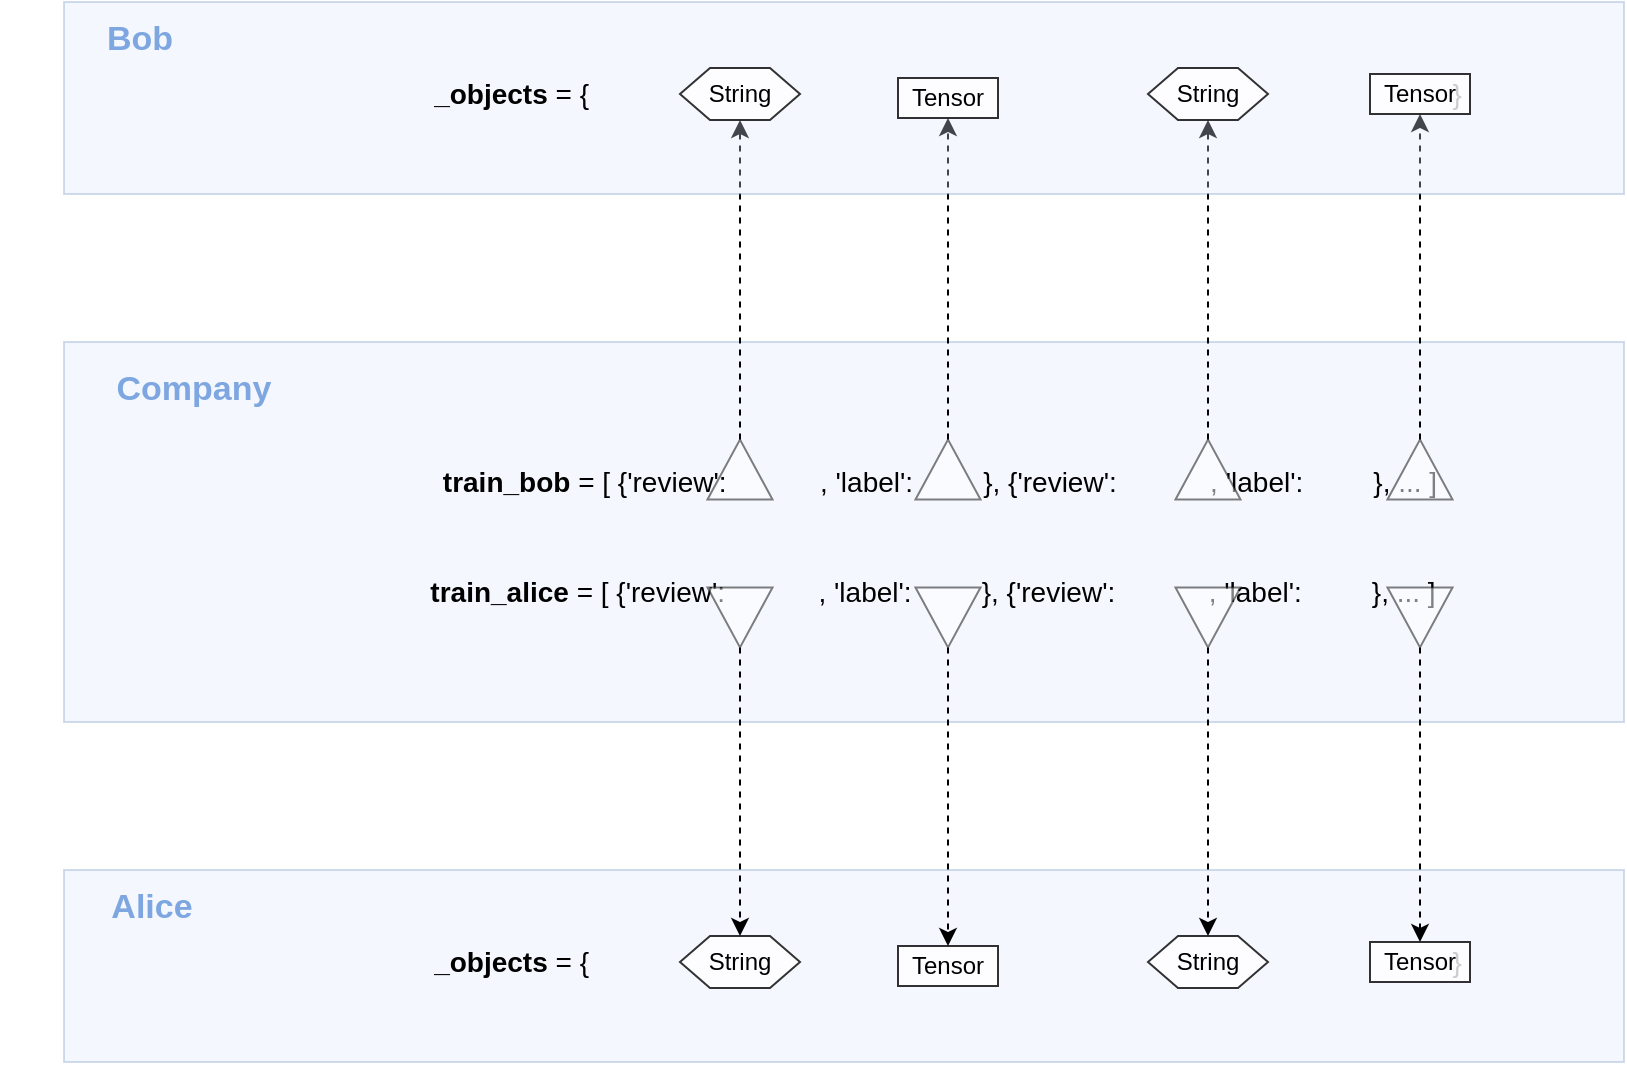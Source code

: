 <mxfile version="12.9.6" type="device"><diagram id="I4UGLH3Y9fjI7Jb8MFnZ" name="Page-1"><mxGraphModel dx="1418" dy="1863" grid="1" gridSize="10" guides="1" tooltips="1" connect="1" arrows="1" fold="1" page="1" pageScale="1" pageWidth="850" pageHeight="1100" math="0" shadow="0"><root><mxCell id="0"/><mxCell id="1" parent="0"/><mxCell id="G3fQJcWq_AhpTQ81fzsq-23" value="" style="rounded=0;whiteSpace=wrap;html=1;fillColor=#dae8fc;strokeColor=#6c8ebf;opacity=30;" parent="1" vertex="1"><mxGeometry x="220" y="30" width="780" height="190" as="geometry"/></mxCell><mxCell id="N_xaSNl7M8KycSNQjmvl-16" value="" style="rounded=0;whiteSpace=wrap;html=1;fillColor=#dae8fc;strokeColor=#6c8ebf;opacity=30;" vertex="1" parent="1"><mxGeometry x="220" y="294" width="780" height="96" as="geometry"/></mxCell><mxCell id="N_xaSNl7M8KycSNQjmvl-23" value="&lt;font style=&quot;font-size: 14px&quot;&gt;&lt;b&gt;_objects &lt;/b&gt;= {&amp;nbsp; &amp;nbsp; &amp;nbsp; &amp;nbsp; &amp;nbsp; &amp;nbsp; &amp;nbsp; &amp;nbsp; &amp;nbsp; &amp;nbsp; &amp;nbsp; &amp;nbsp; &amp;nbsp; &amp;nbsp; &amp;nbsp; &amp;nbsp; &amp;nbsp; &amp;nbsp; &amp;nbsp; &amp;nbsp; &amp;nbsp; &amp;nbsp; &amp;nbsp; &amp;nbsp; &amp;nbsp; &amp;nbsp; &amp;nbsp; &amp;nbsp; &amp;nbsp; &amp;nbsp; &amp;nbsp; &amp;nbsp; &amp;nbsp; &amp;nbsp; &amp;nbsp; &amp;nbsp; &amp;nbsp; &amp;nbsp; &amp;nbsp; &amp;nbsp; &amp;nbsp; &amp;nbsp; &amp;nbsp; &amp;nbsp; &amp;nbsp; &amp;nbsp; &amp;nbsp; &amp;nbsp; &amp;nbsp; &amp;nbsp; &amp;nbsp; &amp;nbsp; &amp;nbsp; &amp;nbsp; &amp;nbsp; &amp;nbsp;}&lt;/font&gt;" style="text;html=1;strokeColor=none;fillColor=none;align=center;verticalAlign=middle;whiteSpace=wrap;rounded=0;" vertex="1" parent="1"><mxGeometry x="342" y="330" width="640" height="20" as="geometry"/></mxCell><mxCell id="G3fQJcWq_AhpTQ81fzsq-24" value="&lt;font color=&quot;#7ea6e0&quot; size=&quot;1&quot;&gt;&lt;b style=&quot;font-size: 17px&quot;&gt;Company&lt;/b&gt;&lt;/font&gt;" style="text;html=1;strokeColor=none;fillColor=none;align=center;verticalAlign=middle;whiteSpace=wrap;rounded=0;opacity=30;" parent="1" vertex="1"><mxGeometry x="215" y="44" width="140" height="20" as="geometry"/></mxCell><mxCell id="N_xaSNl7M8KycSNQjmvl-38" style="edgeStyle=orthogonalEdgeStyle;rounded=0;orthogonalLoop=1;jettySize=auto;html=1;exitX=1;exitY=0.5;exitDx=0;exitDy=0;entryX=0.5;entryY=1;entryDx=0;entryDy=0;dashed=1;" edge="1" parent="1" source="G3fQJcWq_AhpTQ81fzsq-48" target="N_xaSNl7M8KycSNQjmvl-31"><mxGeometry relative="1" as="geometry"/></mxCell><mxCell id="G3fQJcWq_AhpTQ81fzsq-48" value="" style="triangle;whiteSpace=wrap;html=1;opacity=50;rotation=-90;" parent="1" vertex="1"><mxGeometry x="543" y="77.5" width="30" height="32.5" as="geometry"/></mxCell><mxCell id="G3fQJcWq_AhpTQ81fzsq-68" style="edgeStyle=none;rounded=0;orthogonalLoop=1;jettySize=auto;html=1;exitX=0.5;exitY=1;exitDx=0;exitDy=0;" parent="1" source="G3fQJcWq_AhpTQ81fzsq-62" edge="1"><mxGeometry relative="1" as="geometry"><mxPoint x="570" y="620" as="targetPoint"/></mxGeometry></mxCell><mxCell id="N_xaSNl7M8KycSNQjmvl-3" value="&lt;font style=&quot;font-size: 14px&quot;&gt;&lt;b&gt;train_bob&lt;/b&gt; = [ {'review':&amp;nbsp; &amp;nbsp; &amp;nbsp; &amp;nbsp; &amp;nbsp; &amp;nbsp; , 'label':&amp;nbsp; &amp;nbsp; &amp;nbsp; &amp;nbsp; &amp;nbsp;}, {'review':&amp;nbsp; &amp;nbsp; &amp;nbsp; &amp;nbsp; &amp;nbsp; &amp;nbsp; , 'label':&amp;nbsp; &amp;nbsp; &amp;nbsp; &amp;nbsp; &amp;nbsp;}, ... ]&lt;/font&gt;" style="text;html=1;strokeColor=none;fillColor=none;align=center;verticalAlign=middle;whiteSpace=wrap;rounded=0;" vertex="1" parent="1"><mxGeometry x="358" y="90" width="600" height="20" as="geometry"/></mxCell><mxCell id="N_xaSNl7M8KycSNQjmvl-37" style="edgeStyle=orthogonalEdgeStyle;rounded=0;orthogonalLoop=1;jettySize=auto;html=1;exitX=1;exitY=0.5;exitDx=0;exitDy=0;entryX=0.5;entryY=1;entryDx=0;entryDy=0;dashed=1;" edge="1" parent="1" source="N_xaSNl7M8KycSNQjmvl-5" target="N_xaSNl7M8KycSNQjmvl-32"><mxGeometry relative="1" as="geometry"/></mxCell><mxCell id="N_xaSNl7M8KycSNQjmvl-5" value="" style="triangle;whiteSpace=wrap;html=1;opacity=50;rotation=-90;" vertex="1" parent="1"><mxGeometry x="647" y="77.5" width="30" height="32.5" as="geometry"/></mxCell><mxCell id="N_xaSNl7M8KycSNQjmvl-36" style="edgeStyle=orthogonalEdgeStyle;rounded=0;orthogonalLoop=1;jettySize=auto;html=1;exitX=1;exitY=0.5;exitDx=0;exitDy=0;dashed=1;" edge="1" parent="1" source="N_xaSNl7M8KycSNQjmvl-6" target="N_xaSNl7M8KycSNQjmvl-33"><mxGeometry relative="1" as="geometry"/></mxCell><mxCell id="N_xaSNl7M8KycSNQjmvl-6" value="" style="triangle;whiteSpace=wrap;html=1;opacity=50;rotation=-90;" vertex="1" parent="1"><mxGeometry x="777" y="77.5" width="30" height="32.5" as="geometry"/></mxCell><mxCell id="N_xaSNl7M8KycSNQjmvl-35" style="edgeStyle=orthogonalEdgeStyle;rounded=0;orthogonalLoop=1;jettySize=auto;html=1;exitX=1;exitY=0.5;exitDx=0;exitDy=0;dashed=1;" edge="1" parent="1" source="N_xaSNl7M8KycSNQjmvl-7" target="N_xaSNl7M8KycSNQjmvl-34"><mxGeometry relative="1" as="geometry"/></mxCell><mxCell id="N_xaSNl7M8KycSNQjmvl-8" value="&lt;font style=&quot;font-size: 14px&quot;&gt;&lt;b&gt;train_alice&amp;nbsp;&lt;/b&gt;= [ {'review':&amp;nbsp; &amp;nbsp; &amp;nbsp; &amp;nbsp; &amp;nbsp; &amp;nbsp; , 'label':&amp;nbsp; &amp;nbsp; &amp;nbsp; &amp;nbsp; &amp;nbsp;}, {'review':&amp;nbsp; &amp;nbsp; &amp;nbsp; &amp;nbsp; &amp;nbsp; &amp;nbsp; , 'label':&amp;nbsp; &amp;nbsp; &amp;nbsp; &amp;nbsp; &amp;nbsp;}, ... ]&lt;/font&gt;" style="text;html=1;strokeColor=none;fillColor=none;align=center;verticalAlign=middle;whiteSpace=wrap;rounded=0;" vertex="1" parent="1"><mxGeometry x="349" y="145" width="611" height="20" as="geometry"/></mxCell><mxCell id="N_xaSNl7M8KycSNQjmvl-25" style="edgeStyle=orthogonalEdgeStyle;rounded=0;orthogonalLoop=1;jettySize=auto;html=1;exitX=1;exitY=0.5;exitDx=0;exitDy=0;entryX=0.5;entryY=0;entryDx=0;entryDy=0;dashed=1;" edge="1" parent="1" source="N_xaSNl7M8KycSNQjmvl-9" target="N_xaSNl7M8KycSNQjmvl-18"><mxGeometry relative="1" as="geometry"/></mxCell><mxCell id="N_xaSNl7M8KycSNQjmvl-9" value="" style="triangle;whiteSpace=wrap;html=1;opacity=50;rotation=90;" vertex="1" parent="1"><mxGeometry x="543" y="151.5" width="30" height="32.5" as="geometry"/></mxCell><mxCell id="N_xaSNl7M8KycSNQjmvl-27" style="edgeStyle=orthogonalEdgeStyle;rounded=0;orthogonalLoop=1;jettySize=auto;html=1;exitX=1;exitY=0.5;exitDx=0;exitDy=0;entryX=0.5;entryY=0;entryDx=0;entryDy=0;dashed=1;" edge="1" parent="1" source="N_xaSNl7M8KycSNQjmvl-13" target="N_xaSNl7M8KycSNQjmvl-22"><mxGeometry relative="1" as="geometry"/></mxCell><mxCell id="N_xaSNl7M8KycSNQjmvl-13" value="" style="triangle;whiteSpace=wrap;html=1;opacity=50;rotation=90;" vertex="1" parent="1"><mxGeometry x="883" y="151.5" width="30" height="32.5" as="geometry"/></mxCell><mxCell id="N_xaSNl7M8KycSNQjmvl-26" style="edgeStyle=orthogonalEdgeStyle;rounded=0;orthogonalLoop=1;jettySize=auto;html=1;exitX=1;exitY=0.5;exitDx=0;exitDy=0;entryX=0.5;entryY=0;entryDx=0;entryDy=0;dashed=1;" edge="1" parent="1" source="N_xaSNl7M8KycSNQjmvl-14" target="N_xaSNl7M8KycSNQjmvl-20"><mxGeometry relative="1" as="geometry"/></mxCell><mxCell id="N_xaSNl7M8KycSNQjmvl-14" value="" style="triangle;whiteSpace=wrap;html=1;opacity=50;rotation=90;" vertex="1" parent="1"><mxGeometry x="777" y="151.5" width="30" height="32.5" as="geometry"/></mxCell><mxCell id="N_xaSNl7M8KycSNQjmvl-24" style="edgeStyle=orthogonalEdgeStyle;rounded=0;orthogonalLoop=1;jettySize=auto;html=1;exitX=1;exitY=0.5;exitDx=0;exitDy=0;entryX=0.5;entryY=0;entryDx=0;entryDy=0;dashed=1;" edge="1" parent="1" source="N_xaSNl7M8KycSNQjmvl-15" target="N_xaSNl7M8KycSNQjmvl-19"><mxGeometry relative="1" as="geometry"/></mxCell><mxCell id="N_xaSNl7M8KycSNQjmvl-15" value="" style="triangle;whiteSpace=wrap;html=1;opacity=50;rotation=90;" vertex="1" parent="1"><mxGeometry x="647" y="151.5" width="30" height="32.5" as="geometry"/></mxCell><mxCell id="N_xaSNl7M8KycSNQjmvl-17" value="&lt;font color=&quot;#7ea6e0&quot; size=&quot;1&quot;&gt;&lt;b style=&quot;font-size: 17px&quot;&gt;Alice&lt;/b&gt;&lt;/font&gt;" style="text;html=1;strokeColor=none;fillColor=none;align=center;verticalAlign=middle;whiteSpace=wrap;rounded=0;opacity=30;" vertex="1" parent="1"><mxGeometry x="194" y="303" width="140" height="20" as="geometry"/></mxCell><mxCell id="N_xaSNl7M8KycSNQjmvl-18" value="String" style="shape=hexagon;perimeter=hexagonPerimeter2;whiteSpace=wrap;html=1;opacity=80;" vertex="1" parent="1"><mxGeometry x="528" y="327" width="60" height="26" as="geometry"/></mxCell><mxCell id="N_xaSNl7M8KycSNQjmvl-19" value="Tensor" style="rounded=0;whiteSpace=wrap;html=1;opacity=80;" vertex="1" parent="1"><mxGeometry x="637" y="332" width="50" height="20" as="geometry"/></mxCell><mxCell id="N_xaSNl7M8KycSNQjmvl-20" value="String" style="shape=hexagon;perimeter=hexagonPerimeter2;whiteSpace=wrap;html=1;opacity=80;" vertex="1" parent="1"><mxGeometry x="762" y="327" width="60" height="26" as="geometry"/></mxCell><mxCell id="N_xaSNl7M8KycSNQjmvl-22" value="Tensor" style="rounded=0;whiteSpace=wrap;html=1;opacity=80;" vertex="1" parent="1"><mxGeometry x="873" y="330" width="50" height="20" as="geometry"/></mxCell><mxCell id="N_xaSNl7M8KycSNQjmvl-28" value="" style="rounded=0;whiteSpace=wrap;html=1;fillColor=#dae8fc;strokeColor=#6c8ebf;opacity=30;" vertex="1" parent="1"><mxGeometry x="220" y="-140" width="780" height="96" as="geometry"/></mxCell><mxCell id="N_xaSNl7M8KycSNQjmvl-29" value="&lt;font style=&quot;font-size: 14px&quot;&gt;&lt;b&gt;_objects &lt;/b&gt;= {&amp;nbsp; &amp;nbsp; &amp;nbsp; &amp;nbsp; &amp;nbsp; &amp;nbsp; &amp;nbsp; &amp;nbsp; &amp;nbsp; &amp;nbsp; &amp;nbsp; &amp;nbsp; &amp;nbsp; &amp;nbsp; &amp;nbsp; &amp;nbsp; &amp;nbsp; &amp;nbsp; &amp;nbsp; &amp;nbsp; &amp;nbsp; &amp;nbsp; &amp;nbsp; &amp;nbsp; &amp;nbsp; &amp;nbsp; &amp;nbsp; &amp;nbsp; &amp;nbsp; &amp;nbsp; &amp;nbsp; &amp;nbsp; &amp;nbsp; &amp;nbsp; &amp;nbsp; &amp;nbsp; &amp;nbsp; &amp;nbsp; &amp;nbsp; &amp;nbsp; &amp;nbsp; &amp;nbsp; &amp;nbsp; &amp;nbsp; &amp;nbsp; &amp;nbsp; &amp;nbsp; &amp;nbsp; &amp;nbsp; &amp;nbsp; &amp;nbsp; &amp;nbsp; &amp;nbsp; &amp;nbsp; &amp;nbsp; &amp;nbsp;}&lt;/font&gt;" style="text;html=1;strokeColor=none;fillColor=none;align=center;verticalAlign=middle;whiteSpace=wrap;rounded=0;" vertex="1" parent="1"><mxGeometry x="342" y="-104" width="640" height="20" as="geometry"/></mxCell><mxCell id="N_xaSNl7M8KycSNQjmvl-30" value="&lt;font color=&quot;#7ea6e0&quot; size=&quot;1&quot;&gt;&lt;b style=&quot;font-size: 17px&quot;&gt;Bob&lt;/b&gt;&lt;/font&gt;" style="text;html=1;strokeColor=none;fillColor=none;align=center;verticalAlign=middle;whiteSpace=wrap;rounded=0;opacity=30;" vertex="1" parent="1"><mxGeometry x="188" y="-131" width="140" height="20" as="geometry"/></mxCell><mxCell id="N_xaSNl7M8KycSNQjmvl-31" value="String" style="shape=hexagon;perimeter=hexagonPerimeter2;whiteSpace=wrap;html=1;opacity=80;" vertex="1" parent="1"><mxGeometry x="528" y="-107" width="60" height="26" as="geometry"/></mxCell><mxCell id="N_xaSNl7M8KycSNQjmvl-32" value="Tensor" style="rounded=0;whiteSpace=wrap;html=1;opacity=80;" vertex="1" parent="1"><mxGeometry x="637" y="-102" width="50" height="20" as="geometry"/></mxCell><mxCell id="N_xaSNl7M8KycSNQjmvl-33" value="String" style="shape=hexagon;perimeter=hexagonPerimeter2;whiteSpace=wrap;html=1;opacity=80;" vertex="1" parent="1"><mxGeometry x="762" y="-107" width="60" height="26" as="geometry"/></mxCell><mxCell id="N_xaSNl7M8KycSNQjmvl-34" value="Tensor" style="rounded=0;whiteSpace=wrap;html=1;opacity=80;" vertex="1" parent="1"><mxGeometry x="873" y="-104" width="50" height="20" as="geometry"/></mxCell><mxCell id="N_xaSNl7M8KycSNQjmvl-7" value="" style="triangle;whiteSpace=wrap;html=1;opacity=50;rotation=-90;" vertex="1" parent="1"><mxGeometry x="883" y="77.5" width="30" height="32.5" as="geometry"/></mxCell></root></mxGraphModel></diagram></mxfile>